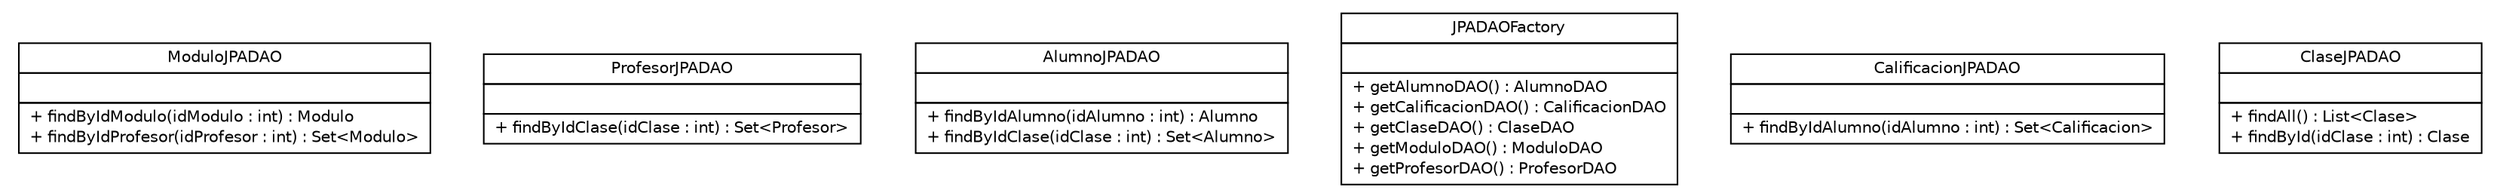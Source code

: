 #!/usr/local/bin/dot
#
# Class diagram 
# Generated by UMLGraph version 5.1 (http://www.umlgraph.org/)
#

digraph G {
	edge [fontname="Helvetica",fontsize=10,labelfontname="Helvetica",labelfontsize=10];
	node [fontname="Helvetica",fontsize=10,shape=plaintext];
	nodesep=0.25;
	ranksep=0.5;
	// curso.java.app.miniclase.dao.jpa.ModuloJPADAO
	c0 [label=<<table title="curso.java.app.miniclase.dao.jpa.ModuloJPADAO" border="0" cellborder="1" cellspacing="0" cellpadding="2" port="p" href="./ModuloJPADAO.html">
		<tr><td><table border="0" cellspacing="0" cellpadding="1">
<tr><td align="center" balign="center"> ModuloJPADAO </td></tr>
		</table></td></tr>
		<tr><td><table border="0" cellspacing="0" cellpadding="1">
<tr><td align="left" balign="left">  </td></tr>
		</table></td></tr>
		<tr><td><table border="0" cellspacing="0" cellpadding="1">
<tr><td align="left" balign="left"> + findByIdModulo(idModulo : int) : Modulo </td></tr>
<tr><td align="left" balign="left"> + findByIdProfesor(idProfesor : int) : Set&lt;Modulo&gt; </td></tr>
		</table></td></tr>
		</table>>, fontname="Helvetica", fontcolor="black", fontsize=10.0];
	// curso.java.app.miniclase.dao.jpa.ProfesorJPADAO
	c1 [label=<<table title="curso.java.app.miniclase.dao.jpa.ProfesorJPADAO" border="0" cellborder="1" cellspacing="0" cellpadding="2" port="p" href="./ProfesorJPADAO.html">
		<tr><td><table border="0" cellspacing="0" cellpadding="1">
<tr><td align="center" balign="center"> ProfesorJPADAO </td></tr>
		</table></td></tr>
		<tr><td><table border="0" cellspacing="0" cellpadding="1">
<tr><td align="left" balign="left">  </td></tr>
		</table></td></tr>
		<tr><td><table border="0" cellspacing="0" cellpadding="1">
<tr><td align="left" balign="left"> + findByIdClase(idClase : int) : Set&lt;Profesor&gt; </td></tr>
		</table></td></tr>
		</table>>, fontname="Helvetica", fontcolor="black", fontsize=10.0];
	// curso.java.app.miniclase.dao.jpa.AlumnoJPADAO
	c2 [label=<<table title="curso.java.app.miniclase.dao.jpa.AlumnoJPADAO" border="0" cellborder="1" cellspacing="0" cellpadding="2" port="p" href="./AlumnoJPADAO.html">
		<tr><td><table border="0" cellspacing="0" cellpadding="1">
<tr><td align="center" balign="center"> AlumnoJPADAO </td></tr>
		</table></td></tr>
		<tr><td><table border="0" cellspacing="0" cellpadding="1">
<tr><td align="left" balign="left">  </td></tr>
		</table></td></tr>
		<tr><td><table border="0" cellspacing="0" cellpadding="1">
<tr><td align="left" balign="left"> + findByIdAlumno(idAlumno : int) : Alumno </td></tr>
<tr><td align="left" balign="left"> + findByIdClase(idClase : int) : Set&lt;Alumno&gt; </td></tr>
		</table></td></tr>
		</table>>, fontname="Helvetica", fontcolor="black", fontsize=10.0];
	// curso.java.app.miniclase.dao.jpa.JPADAOFactory
	c3 [label=<<table title="curso.java.app.miniclase.dao.jpa.JPADAOFactory" border="0" cellborder="1" cellspacing="0" cellpadding="2" port="p" href="./JPADAOFactory.html">
		<tr><td><table border="0" cellspacing="0" cellpadding="1">
<tr><td align="center" balign="center"> JPADAOFactory </td></tr>
		</table></td></tr>
		<tr><td><table border="0" cellspacing="0" cellpadding="1">
<tr><td align="left" balign="left">  </td></tr>
		</table></td></tr>
		<tr><td><table border="0" cellspacing="0" cellpadding="1">
<tr><td align="left" balign="left"> + getAlumnoDAO() : AlumnoDAO </td></tr>
<tr><td align="left" balign="left"> + getCalificacionDAO() : CalificacionDAO </td></tr>
<tr><td align="left" balign="left"> + getClaseDAO() : ClaseDAO </td></tr>
<tr><td align="left" balign="left"> + getModuloDAO() : ModuloDAO </td></tr>
<tr><td align="left" balign="left"> + getProfesorDAO() : ProfesorDAO </td></tr>
		</table></td></tr>
		</table>>, fontname="Helvetica", fontcolor="black", fontsize=10.0];
	// curso.java.app.miniclase.dao.jpa.CalificacionJPADAO
	c4 [label=<<table title="curso.java.app.miniclase.dao.jpa.CalificacionJPADAO" border="0" cellborder="1" cellspacing="0" cellpadding="2" port="p" href="./CalificacionJPADAO.html">
		<tr><td><table border="0" cellspacing="0" cellpadding="1">
<tr><td align="center" balign="center"> CalificacionJPADAO </td></tr>
		</table></td></tr>
		<tr><td><table border="0" cellspacing="0" cellpadding="1">
<tr><td align="left" balign="left">  </td></tr>
		</table></td></tr>
		<tr><td><table border="0" cellspacing="0" cellpadding="1">
<tr><td align="left" balign="left"> + findByIdAlumno(idAlumno : int) : Set&lt;Calificacion&gt; </td></tr>
		</table></td></tr>
		</table>>, fontname="Helvetica", fontcolor="black", fontsize=10.0];
	// curso.java.app.miniclase.dao.jpa.ClaseJPADAO
	c5 [label=<<table title="curso.java.app.miniclase.dao.jpa.ClaseJPADAO" border="0" cellborder="1" cellspacing="0" cellpadding="2" port="p" href="./ClaseJPADAO.html">
		<tr><td><table border="0" cellspacing="0" cellpadding="1">
<tr><td align="center" balign="center"> ClaseJPADAO </td></tr>
		</table></td></tr>
		<tr><td><table border="0" cellspacing="0" cellpadding="1">
<tr><td align="left" balign="left">  </td></tr>
		</table></td></tr>
		<tr><td><table border="0" cellspacing="0" cellpadding="1">
<tr><td align="left" balign="left"> + findAll() : List&lt;Clase&gt; </td></tr>
<tr><td align="left" balign="left"> + findById(idClase : int) : Clase </td></tr>
		</table></td></tr>
		</table>>, fontname="Helvetica", fontcolor="black", fontsize=10.0];
}

